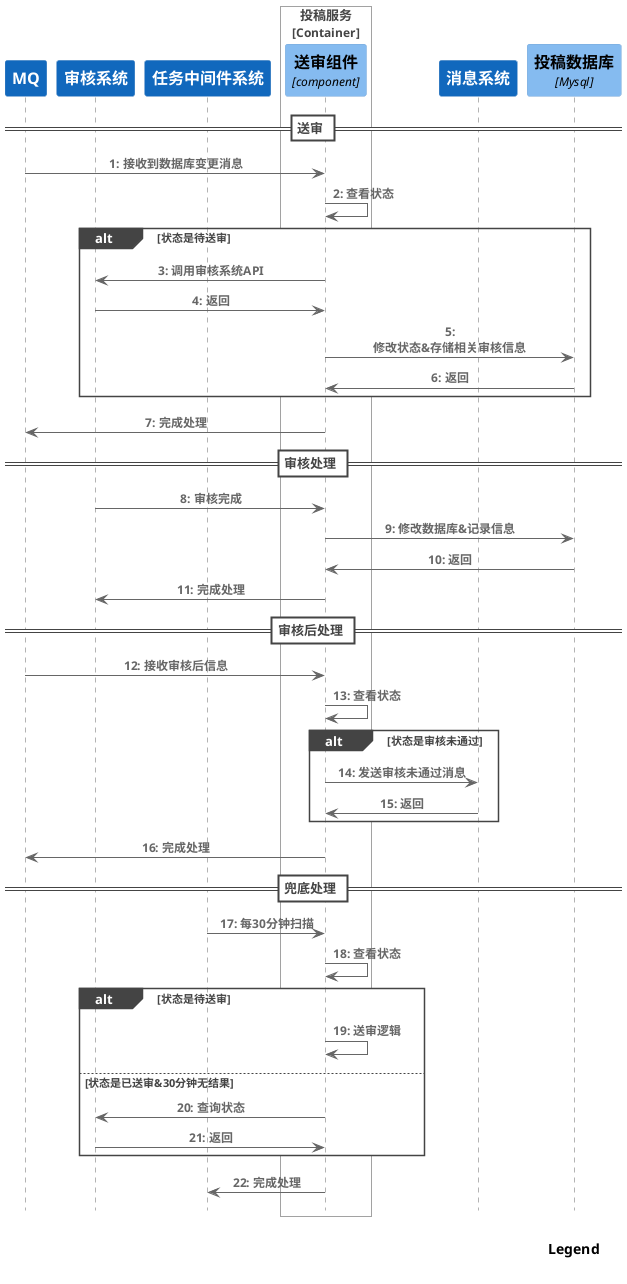 @startuml
!include <C4/C4_Sequence>
SHOW_INDEX()
SHOW_LEGEND()
System(rocketmq,"MQ")
System(auditSystem,"审核系统")
System(job,"任务中间件系统")
Container_Boundary(postService, "投稿服务")
    Component(auditComponent, "送审组件", "component", "内容送审")
Boundary_End()

System(messageSystem,"消息系统")
ComponentDb(db, "投稿数据库", "Mysql")

== 送审 ==
Rel(rocketmq, auditComponent, "接收到数据库变更消息")
Rel(auditComponent, auditComponent, "查看状态")
alt 状态是待送审
 Rel(auditComponent, auditSystem, "调用审核系统API")
 Rel(auditSystem, auditComponent, "返回")
 Rel(auditComponent,db , "修改状态&存储相关审核信息")
 Rel(db,auditComponent , "返回")
end
Rel(auditComponent,rocketmq , "完成处理")

== 审核处理 ==
Rel(auditSystem, auditComponent, "审核完成")
Rel(auditComponent, db, "修改数据库&记录信息")
Rel(db,auditComponent , "返回")
Rel(auditComponent,auditSystem , "完成处理")


== 审核后处理 ==
Rel(rocketmq, auditComponent, "接收审核后信息")
Rel(auditComponent, auditComponent, "查看状态")
alt 状态是审核未通过
 Rel(auditComponent, messageSystem, "发送审核未通过消息")
 Rel(messageSystem, auditComponent, "返回")
end
Rel(auditComponent,rocketmq , "完成处理")


== 兜底处理 ==
Rel(job, auditComponent, "每30分钟扫描")
Rel(auditComponent, auditComponent, "查看状态")
alt 状态是待送审
 Rel(auditComponent, auditComponent, "送审逻辑")
else 状态是已送审&30分钟无结果
 Rel(auditComponent, auditSystem, "查询状态")
 Rel(auditSystem, auditComponent, "返回")
end
Rel(auditComponent,job , "完成处理")


@enduml